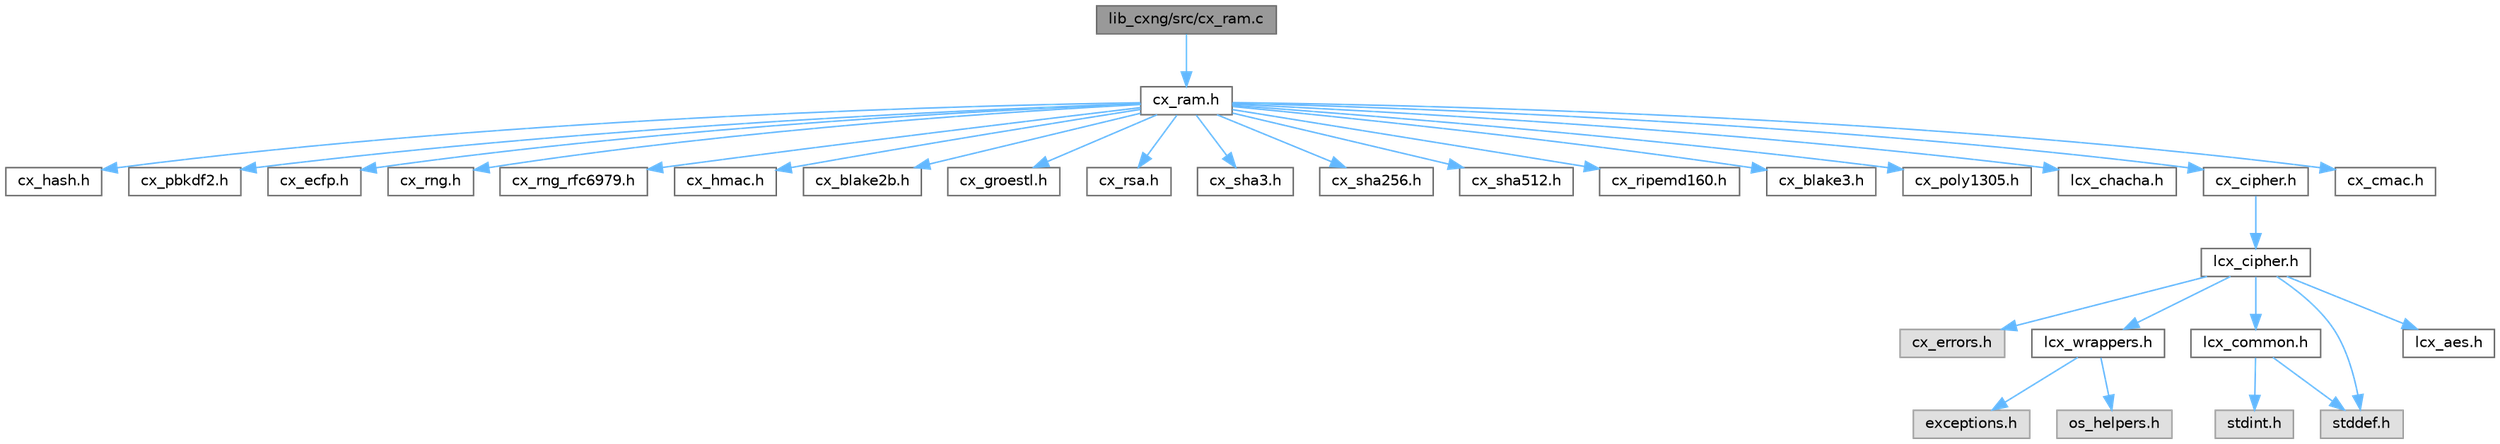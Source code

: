 digraph "lib_cxng/src/cx_ram.c"
{
 // LATEX_PDF_SIZE
  bgcolor="transparent";
  edge [fontname=Helvetica,fontsize=10,labelfontname=Helvetica,labelfontsize=10];
  node [fontname=Helvetica,fontsize=10,shape=box,height=0.2,width=0.4];
  Node1 [label="lib_cxng/src/cx_ram.c",height=0.2,width=0.4,color="gray40", fillcolor="grey60", style="filled", fontcolor="black",tooltip=" "];
  Node1 -> Node2 [color="steelblue1",style="solid"];
  Node2 [label="cx_ram.h",height=0.2,width=0.4,color="grey40", fillcolor="white", style="filled",URL="$cx__ram_8h.html",tooltip=" "];
  Node2 -> Node3 [color="steelblue1",style="solid"];
  Node3 [label="cx_hash.h",height=0.2,width=0.4,color="grey40", fillcolor="white", style="filled",URL="$cx__hash_8h.html",tooltip=" "];
  Node2 -> Node4 [color="steelblue1",style="solid"];
  Node4 [label="cx_pbkdf2.h",height=0.2,width=0.4,color="grey40", fillcolor="white", style="filled",URL="$cx__pbkdf2_8h.html",tooltip=" "];
  Node2 -> Node5 [color="steelblue1",style="solid"];
  Node5 [label="cx_ecfp.h",height=0.2,width=0.4,color="grey40", fillcolor="white", style="filled",URL="$cx__ecfp_8h.html",tooltip=" "];
  Node2 -> Node6 [color="steelblue1",style="solid"];
  Node6 [label="cx_rng.h",height=0.2,width=0.4,color="grey40", fillcolor="white", style="filled",URL="$cx__rng_8h.html",tooltip=" "];
  Node2 -> Node7 [color="steelblue1",style="solid"];
  Node7 [label="cx_rng_rfc6979.h",height=0.2,width=0.4,color="grey40", fillcolor="white", style="filled",URL="$cx__rng__rfc6979_8h.html",tooltip=" "];
  Node2 -> Node8 [color="steelblue1",style="solid"];
  Node8 [label="cx_hmac.h",height=0.2,width=0.4,color="grey40", fillcolor="white", style="filled",URL="$cx__hmac_8h.html",tooltip=" "];
  Node2 -> Node9 [color="steelblue1",style="solid"];
  Node9 [label="cx_blake2b.h",height=0.2,width=0.4,color="grey40", fillcolor="white", style="filled",URL="$cx__blake2b_8h.html",tooltip=" "];
  Node2 -> Node10 [color="steelblue1",style="solid"];
  Node10 [label="cx_groestl.h",height=0.2,width=0.4,color="grey40", fillcolor="white", style="filled",URL="$cx__groestl_8h.html",tooltip=" "];
  Node2 -> Node11 [color="steelblue1",style="solid"];
  Node11 [label="cx_rsa.h",height=0.2,width=0.4,color="grey40", fillcolor="white", style="filled",URL="$cx__rsa_8h.html",tooltip=" "];
  Node2 -> Node12 [color="steelblue1",style="solid"];
  Node12 [label="cx_sha3.h",height=0.2,width=0.4,color="grey40", fillcolor="white", style="filled",URL="$cx__sha3_8h.html",tooltip=" "];
  Node2 -> Node13 [color="steelblue1",style="solid"];
  Node13 [label="cx_sha256.h",height=0.2,width=0.4,color="grey40", fillcolor="white", style="filled",URL="$cx__sha256_8h.html",tooltip=" "];
  Node2 -> Node14 [color="steelblue1",style="solid"];
  Node14 [label="cx_sha512.h",height=0.2,width=0.4,color="grey40", fillcolor="white", style="filled",URL="$cx__sha512_8h.html",tooltip=" "];
  Node2 -> Node15 [color="steelblue1",style="solid"];
  Node15 [label="cx_ripemd160.h",height=0.2,width=0.4,color="grey40", fillcolor="white", style="filled",URL="$cx__ripemd160_8h.html",tooltip=" "];
  Node2 -> Node16 [color="steelblue1",style="solid"];
  Node16 [label="cx_blake3.h",height=0.2,width=0.4,color="grey40", fillcolor="white", style="filled",URL="$cx__blake3_8h.html",tooltip=" "];
  Node2 -> Node17 [color="steelblue1",style="solid"];
  Node17 [label="cx_poly1305.h",height=0.2,width=0.4,color="grey40", fillcolor="white", style="filled",URL="$cx__poly1305_8h.html",tooltip=" "];
  Node2 -> Node18 [color="steelblue1",style="solid"];
  Node18 [label="lcx_chacha.h",height=0.2,width=0.4,color="grey40", fillcolor="white", style="filled",URL="$lcx__chacha_8h.html",tooltip="Chacha cipher."];
  Node2 -> Node19 [color="steelblue1",style="solid"];
  Node19 [label="cx_cipher.h",height=0.2,width=0.4,color="grey40", fillcolor="white", style="filled",URL="$cx__cipher_8h.html",tooltip=" "];
  Node19 -> Node20 [color="steelblue1",style="solid"];
  Node20 [label="lcx_cipher.h",height=0.2,width=0.4,color="grey40", fillcolor="white", style="filled",URL="$lcx__cipher_8h.html",tooltip="API for block ciphers."];
  Node20 -> Node21 [color="steelblue1",style="solid"];
  Node21 [label="cx_errors.h",height=0.2,width=0.4,color="grey60", fillcolor="#E0E0E0", style="filled",tooltip=" "];
  Node20 -> Node22 [color="steelblue1",style="solid"];
  Node22 [label="lcx_wrappers.h",height=0.2,width=0.4,color="grey40", fillcolor="white", style="filled",URL="$lcx__wrappers_8h.html",tooltip=" "];
  Node22 -> Node23 [color="steelblue1",style="solid"];
  Node23 [label="exceptions.h",height=0.2,width=0.4,color="grey60", fillcolor="#E0E0E0", style="filled",tooltip=" "];
  Node22 -> Node24 [color="steelblue1",style="solid"];
  Node24 [label="os_helpers.h",height=0.2,width=0.4,color="grey60", fillcolor="#E0E0E0", style="filled",tooltip=" "];
  Node20 -> Node25 [color="steelblue1",style="solid"];
  Node25 [label="lcx_common.h",height=0.2,width=0.4,color="grey40", fillcolor="white", style="filled",URL="$lcx__common_8h.html",tooltip="Cryptography flags."];
  Node25 -> Node26 [color="steelblue1",style="solid"];
  Node26 [label="stdint.h",height=0.2,width=0.4,color="grey60", fillcolor="#E0E0E0", style="filled",tooltip=" "];
  Node25 -> Node27 [color="steelblue1",style="solid"];
  Node27 [label="stddef.h",height=0.2,width=0.4,color="grey60", fillcolor="#E0E0E0", style="filled",tooltip=" "];
  Node20 -> Node28 [color="steelblue1",style="solid"];
  Node28 [label="lcx_aes.h",height=0.2,width=0.4,color="grey40", fillcolor="white", style="filled",URL="$lcx__aes_8h.html",tooltip="AES (Advanced Encryption Standard)."];
  Node20 -> Node27 [color="steelblue1",style="solid"];
  Node2 -> Node29 [color="steelblue1",style="solid"];
  Node29 [label="cx_cmac.h",height=0.2,width=0.4,color="grey40", fillcolor="white", style="filled",URL="$cx__cmac_8h.html",tooltip=" "];
}
